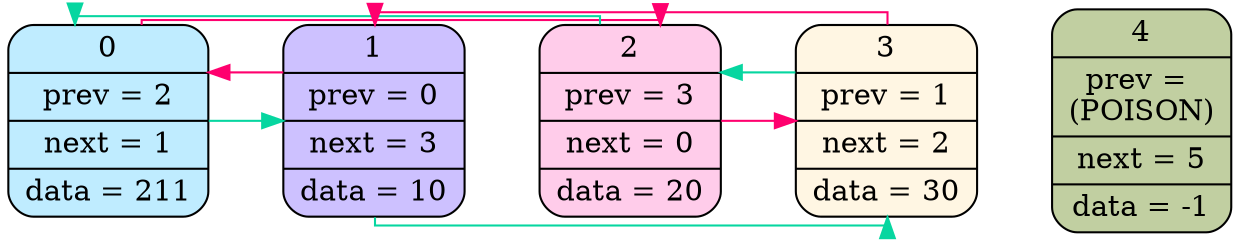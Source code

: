 digraph {
graph[splines = ortho];
node[shape = Mrecord, style = filled];
rankdir = LR;
node0[label = "0 | {prev = 2} | {next = 1} | {data = 211  }", fillcolor = "#BFECFF"];
node1[label = "1 | {prev = 0} | {next = 3} | {data = 10  }", fillcolor = "#CDC1FF"];
node2[label = "2 | {prev = 3} | {next = 0} | {data = 20  }", fillcolor = "#FFCCEA"];
node3[label = "3 | {prev = 1} | {next = 2} | {data = 30  }", fillcolor = "#FFF6E3"];
node4[label = "4 | {prev = \n(POISON)} | {next = 5} | {data = -1  }", fillcolor = "#C1CFA1"];
node0 -> node1[style = invis, weight = 100000.0];
node1 -> node2[style = invis, weight = 100000.0];
node2 -> node3[style = invis, weight = 100000.0];
node3 -> node4[style = invis, weight = 100000.0];
node0 -> node1[color = "#06d6a0", constraint = false];
node1 -> node3[color = "#06d6a0", constraint = false];
node3 -> node2[color = "#06d6a0", constraint = false];
node2 -> node0[color = "#06d6a0", constraint = false];
node0 -> node2[color = "#ff006e", constraint = false];
node2 -> node3[color = "#ff006e", constraint = false];
node3 -> node1[color = "#ff006e", constraint = false];
node1 -> node0[color = "#ff006e", constraint = false];
}
